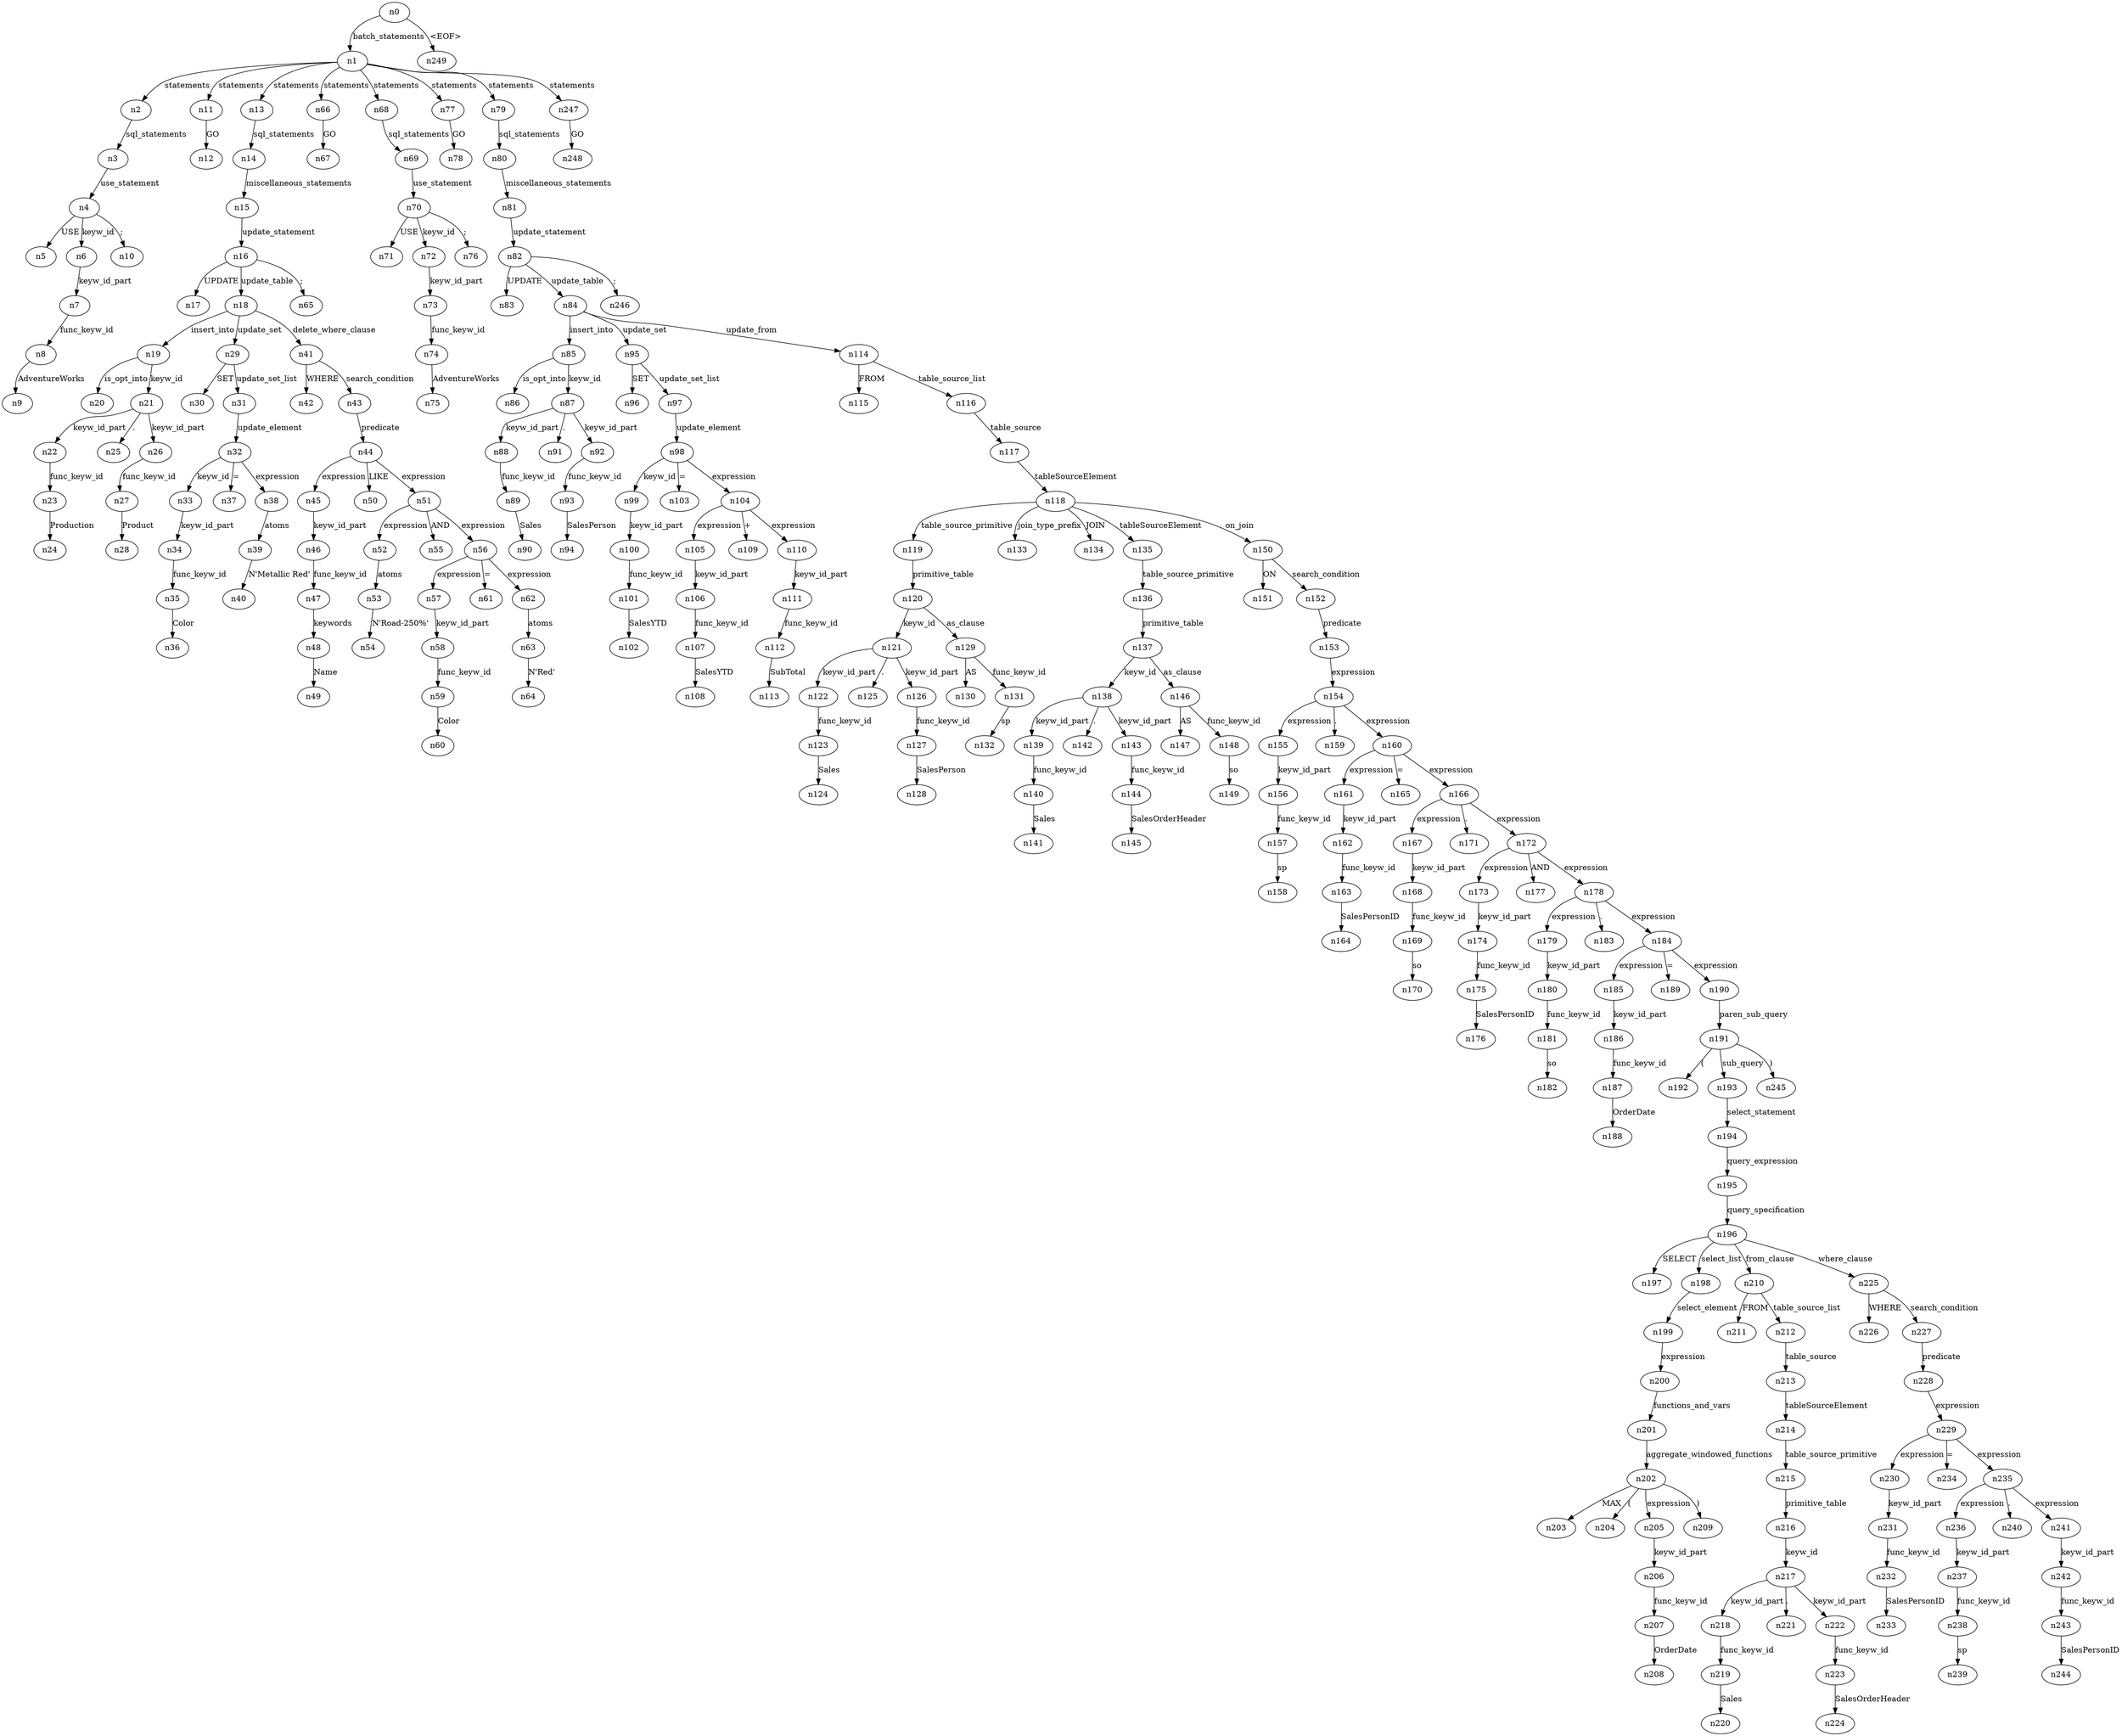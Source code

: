 digraph ParseTree {
  n0 -> n1 [label="batch_statements"];
  n1 -> n2 [label="statements"];
  n2 -> n3 [label="sql_statements"];
  n3 -> n4 [label="use_statement"];
  n4 -> n5 [label="USE"];
  n4 -> n6 [label="keyw_id"];
  n6 -> n7 [label="keyw_id_part"];
  n7 -> n8 [label="func_keyw_id"];
  n8 -> n9 [label="AdventureWorks"];
  n4 -> n10 [label=";"];
  n1 -> n11 [label="statements"];
  n11 -> n12 [label="GO"];
  n1 -> n13 [label="statements"];
  n13 -> n14 [label="sql_statements"];
  n14 -> n15 [label="miscellaneous_statements"];
  n15 -> n16 [label="update_statement"];
  n16 -> n17 [label="UPDATE"];
  n16 -> n18 [label="update_table"];
  n18 -> n19 [label="insert_into"];
  n19 -> n20 [label="is_opt_into"];
  n19 -> n21 [label="keyw_id"];
  n21 -> n22 [label="keyw_id_part"];
  n22 -> n23 [label="func_keyw_id"];
  n23 -> n24 [label="Production"];
  n21 -> n25 [label="."];
  n21 -> n26 [label="keyw_id_part"];
  n26 -> n27 [label="func_keyw_id"];
  n27 -> n28 [label="Product"];
  n18 -> n29 [label="update_set"];
  n29 -> n30 [label="SET"];
  n29 -> n31 [label="update_set_list"];
  n31 -> n32 [label="update_element"];
  n32 -> n33 [label="keyw_id"];
  n33 -> n34 [label="keyw_id_part"];
  n34 -> n35 [label="func_keyw_id"];
  n35 -> n36 [label="Color"];
  n32 -> n37 [label="="];
  n32 -> n38 [label="expression"];
  n38 -> n39 [label="atoms"];
  n39 -> n40 [label="N'Metallic Red'"];
  n18 -> n41 [label="delete_where_clause"];
  n41 -> n42 [label="WHERE"];
  n41 -> n43 [label="search_condition"];
  n43 -> n44 [label="predicate"];
  n44 -> n45 [label="expression"];
  n45 -> n46 [label="keyw_id_part"];
  n46 -> n47 [label="func_keyw_id"];
  n47 -> n48 [label="keywords"];
  n48 -> n49 [label="Name"];
  n44 -> n50 [label="LIKE"];
  n44 -> n51 [label="expression"];
  n51 -> n52 [label="expression"];
  n52 -> n53 [label="atoms"];
  n53 -> n54 [label="N'Road-250%'"];
  n51 -> n55 [label="AND"];
  n51 -> n56 [label="expression"];
  n56 -> n57 [label="expression"];
  n57 -> n58 [label="keyw_id_part"];
  n58 -> n59 [label="func_keyw_id"];
  n59 -> n60 [label="Color"];
  n56 -> n61 [label="="];
  n56 -> n62 [label="expression"];
  n62 -> n63 [label="atoms"];
  n63 -> n64 [label="N'Red'"];
  n16 -> n65 [label=";"];
  n1 -> n66 [label="statements"];
  n66 -> n67 [label="GO"];
  n1 -> n68 [label="statements"];
  n68 -> n69 [label="sql_statements"];
  n69 -> n70 [label="use_statement"];
  n70 -> n71 [label="USE"];
  n70 -> n72 [label="keyw_id"];
  n72 -> n73 [label="keyw_id_part"];
  n73 -> n74 [label="func_keyw_id"];
  n74 -> n75 [label="AdventureWorks"];
  n70 -> n76 [label=";"];
  n1 -> n77 [label="statements"];
  n77 -> n78 [label="GO"];
  n1 -> n79 [label="statements"];
  n79 -> n80 [label="sql_statements"];
  n80 -> n81 [label="miscellaneous_statements"];
  n81 -> n82 [label="update_statement"];
  n82 -> n83 [label="UPDATE"];
  n82 -> n84 [label="update_table"];
  n84 -> n85 [label="insert_into"];
  n85 -> n86 [label="is_opt_into"];
  n85 -> n87 [label="keyw_id"];
  n87 -> n88 [label="keyw_id_part"];
  n88 -> n89 [label="func_keyw_id"];
  n89 -> n90 [label="Sales"];
  n87 -> n91 [label="."];
  n87 -> n92 [label="keyw_id_part"];
  n92 -> n93 [label="func_keyw_id"];
  n93 -> n94 [label="SalesPerson"];
  n84 -> n95 [label="update_set"];
  n95 -> n96 [label="SET"];
  n95 -> n97 [label="update_set_list"];
  n97 -> n98 [label="update_element"];
  n98 -> n99 [label="keyw_id"];
  n99 -> n100 [label="keyw_id_part"];
  n100 -> n101 [label="func_keyw_id"];
  n101 -> n102 [label="SalesYTD"];
  n98 -> n103 [label="="];
  n98 -> n104 [label="expression"];
  n104 -> n105 [label="expression"];
  n105 -> n106 [label="keyw_id_part"];
  n106 -> n107 [label="func_keyw_id"];
  n107 -> n108 [label="SalesYTD"];
  n104 -> n109 [label="+"];
  n104 -> n110 [label="expression"];
  n110 -> n111 [label="keyw_id_part"];
  n111 -> n112 [label="func_keyw_id"];
  n112 -> n113 [label="SubTotal"];
  n84 -> n114 [label="update_from"];
  n114 -> n115 [label="FROM"];
  n114 -> n116 [label="table_source_list"];
  n116 -> n117 [label="table_source"];
  n117 -> n118 [label="tableSourceElement"];
  n118 -> n119 [label="table_source_primitive"];
  n119 -> n120 [label="primitive_table"];
  n120 -> n121 [label="keyw_id"];
  n121 -> n122 [label="keyw_id_part"];
  n122 -> n123 [label="func_keyw_id"];
  n123 -> n124 [label="Sales"];
  n121 -> n125 [label="."];
  n121 -> n126 [label="keyw_id_part"];
  n126 -> n127 [label="func_keyw_id"];
  n127 -> n128 [label="SalesPerson"];
  n120 -> n129 [label="as_clause"];
  n129 -> n130 [label="AS"];
  n129 -> n131 [label="func_keyw_id"];
  n131 -> n132 [label="sp"];
  n118 -> n133 [label="join_type_prefix"];
  n118 -> n134 [label="JOIN"];
  n118 -> n135 [label="tableSourceElement"];
  n135 -> n136 [label="table_source_primitive"];
  n136 -> n137 [label="primitive_table"];
  n137 -> n138 [label="keyw_id"];
  n138 -> n139 [label="keyw_id_part"];
  n139 -> n140 [label="func_keyw_id"];
  n140 -> n141 [label="Sales"];
  n138 -> n142 [label="."];
  n138 -> n143 [label="keyw_id_part"];
  n143 -> n144 [label="func_keyw_id"];
  n144 -> n145 [label="SalesOrderHeader"];
  n137 -> n146 [label="as_clause"];
  n146 -> n147 [label="AS"];
  n146 -> n148 [label="func_keyw_id"];
  n148 -> n149 [label="so"];
  n118 -> n150 [label="on_join"];
  n150 -> n151 [label="ON"];
  n150 -> n152 [label="search_condition"];
  n152 -> n153 [label="predicate"];
  n153 -> n154 [label="expression"];
  n154 -> n155 [label="expression"];
  n155 -> n156 [label="keyw_id_part"];
  n156 -> n157 [label="func_keyw_id"];
  n157 -> n158 [label="sp"];
  n154 -> n159 [label="."];
  n154 -> n160 [label="expression"];
  n160 -> n161 [label="expression"];
  n161 -> n162 [label="keyw_id_part"];
  n162 -> n163 [label="func_keyw_id"];
  n163 -> n164 [label="SalesPersonID"];
  n160 -> n165 [label="="];
  n160 -> n166 [label="expression"];
  n166 -> n167 [label="expression"];
  n167 -> n168 [label="keyw_id_part"];
  n168 -> n169 [label="func_keyw_id"];
  n169 -> n170 [label="so"];
  n166 -> n171 [label="."];
  n166 -> n172 [label="expression"];
  n172 -> n173 [label="expression"];
  n173 -> n174 [label="keyw_id_part"];
  n174 -> n175 [label="func_keyw_id"];
  n175 -> n176 [label="SalesPersonID"];
  n172 -> n177 [label="AND"];
  n172 -> n178 [label="expression"];
  n178 -> n179 [label="expression"];
  n179 -> n180 [label="keyw_id_part"];
  n180 -> n181 [label="func_keyw_id"];
  n181 -> n182 [label="so"];
  n178 -> n183 [label="."];
  n178 -> n184 [label="expression"];
  n184 -> n185 [label="expression"];
  n185 -> n186 [label="keyw_id_part"];
  n186 -> n187 [label="func_keyw_id"];
  n187 -> n188 [label="OrderDate"];
  n184 -> n189 [label="="];
  n184 -> n190 [label="expression"];
  n190 -> n191 [label="paren_sub_query"];
  n191 -> n192 [label="("];
  n191 -> n193 [label="sub_query"];
  n193 -> n194 [label="select_statement"];
  n194 -> n195 [label="query_expression"];
  n195 -> n196 [label="query_specification"];
  n196 -> n197 [label="SELECT"];
  n196 -> n198 [label="select_list"];
  n198 -> n199 [label="select_element"];
  n199 -> n200 [label="expression"];
  n200 -> n201 [label="functions_and_vars"];
  n201 -> n202 [label="aggregate_windowed_functions"];
  n202 -> n203 [label="MAX"];
  n202 -> n204 [label="("];
  n202 -> n205 [label="expression"];
  n205 -> n206 [label="keyw_id_part"];
  n206 -> n207 [label="func_keyw_id"];
  n207 -> n208 [label="OrderDate"];
  n202 -> n209 [label=")"];
  n196 -> n210 [label="from_clause"];
  n210 -> n211 [label="FROM"];
  n210 -> n212 [label="table_source_list"];
  n212 -> n213 [label="table_source"];
  n213 -> n214 [label="tableSourceElement"];
  n214 -> n215 [label="table_source_primitive"];
  n215 -> n216 [label="primitive_table"];
  n216 -> n217 [label="keyw_id"];
  n217 -> n218 [label="keyw_id_part"];
  n218 -> n219 [label="func_keyw_id"];
  n219 -> n220 [label="Sales"];
  n217 -> n221 [label="."];
  n217 -> n222 [label="keyw_id_part"];
  n222 -> n223 [label="func_keyw_id"];
  n223 -> n224 [label="SalesOrderHeader"];
  n196 -> n225 [label="where_clause"];
  n225 -> n226 [label="WHERE"];
  n225 -> n227 [label="search_condition"];
  n227 -> n228 [label="predicate"];
  n228 -> n229 [label="expression"];
  n229 -> n230 [label="expression"];
  n230 -> n231 [label="keyw_id_part"];
  n231 -> n232 [label="func_keyw_id"];
  n232 -> n233 [label="SalesPersonID"];
  n229 -> n234 [label="="];
  n229 -> n235 [label="expression"];
  n235 -> n236 [label="expression"];
  n236 -> n237 [label="keyw_id_part"];
  n237 -> n238 [label="func_keyw_id"];
  n238 -> n239 [label="sp"];
  n235 -> n240 [label="."];
  n235 -> n241 [label="expression"];
  n241 -> n242 [label="keyw_id_part"];
  n242 -> n243 [label="func_keyw_id"];
  n243 -> n244 [label="SalesPersonID"];
  n191 -> n245 [label=")"];
  n82 -> n246 [label=";"];
  n1 -> n247 [label="statements"];
  n247 -> n248 [label="GO"];
  n0 -> n249 [label="<EOF>"];
}